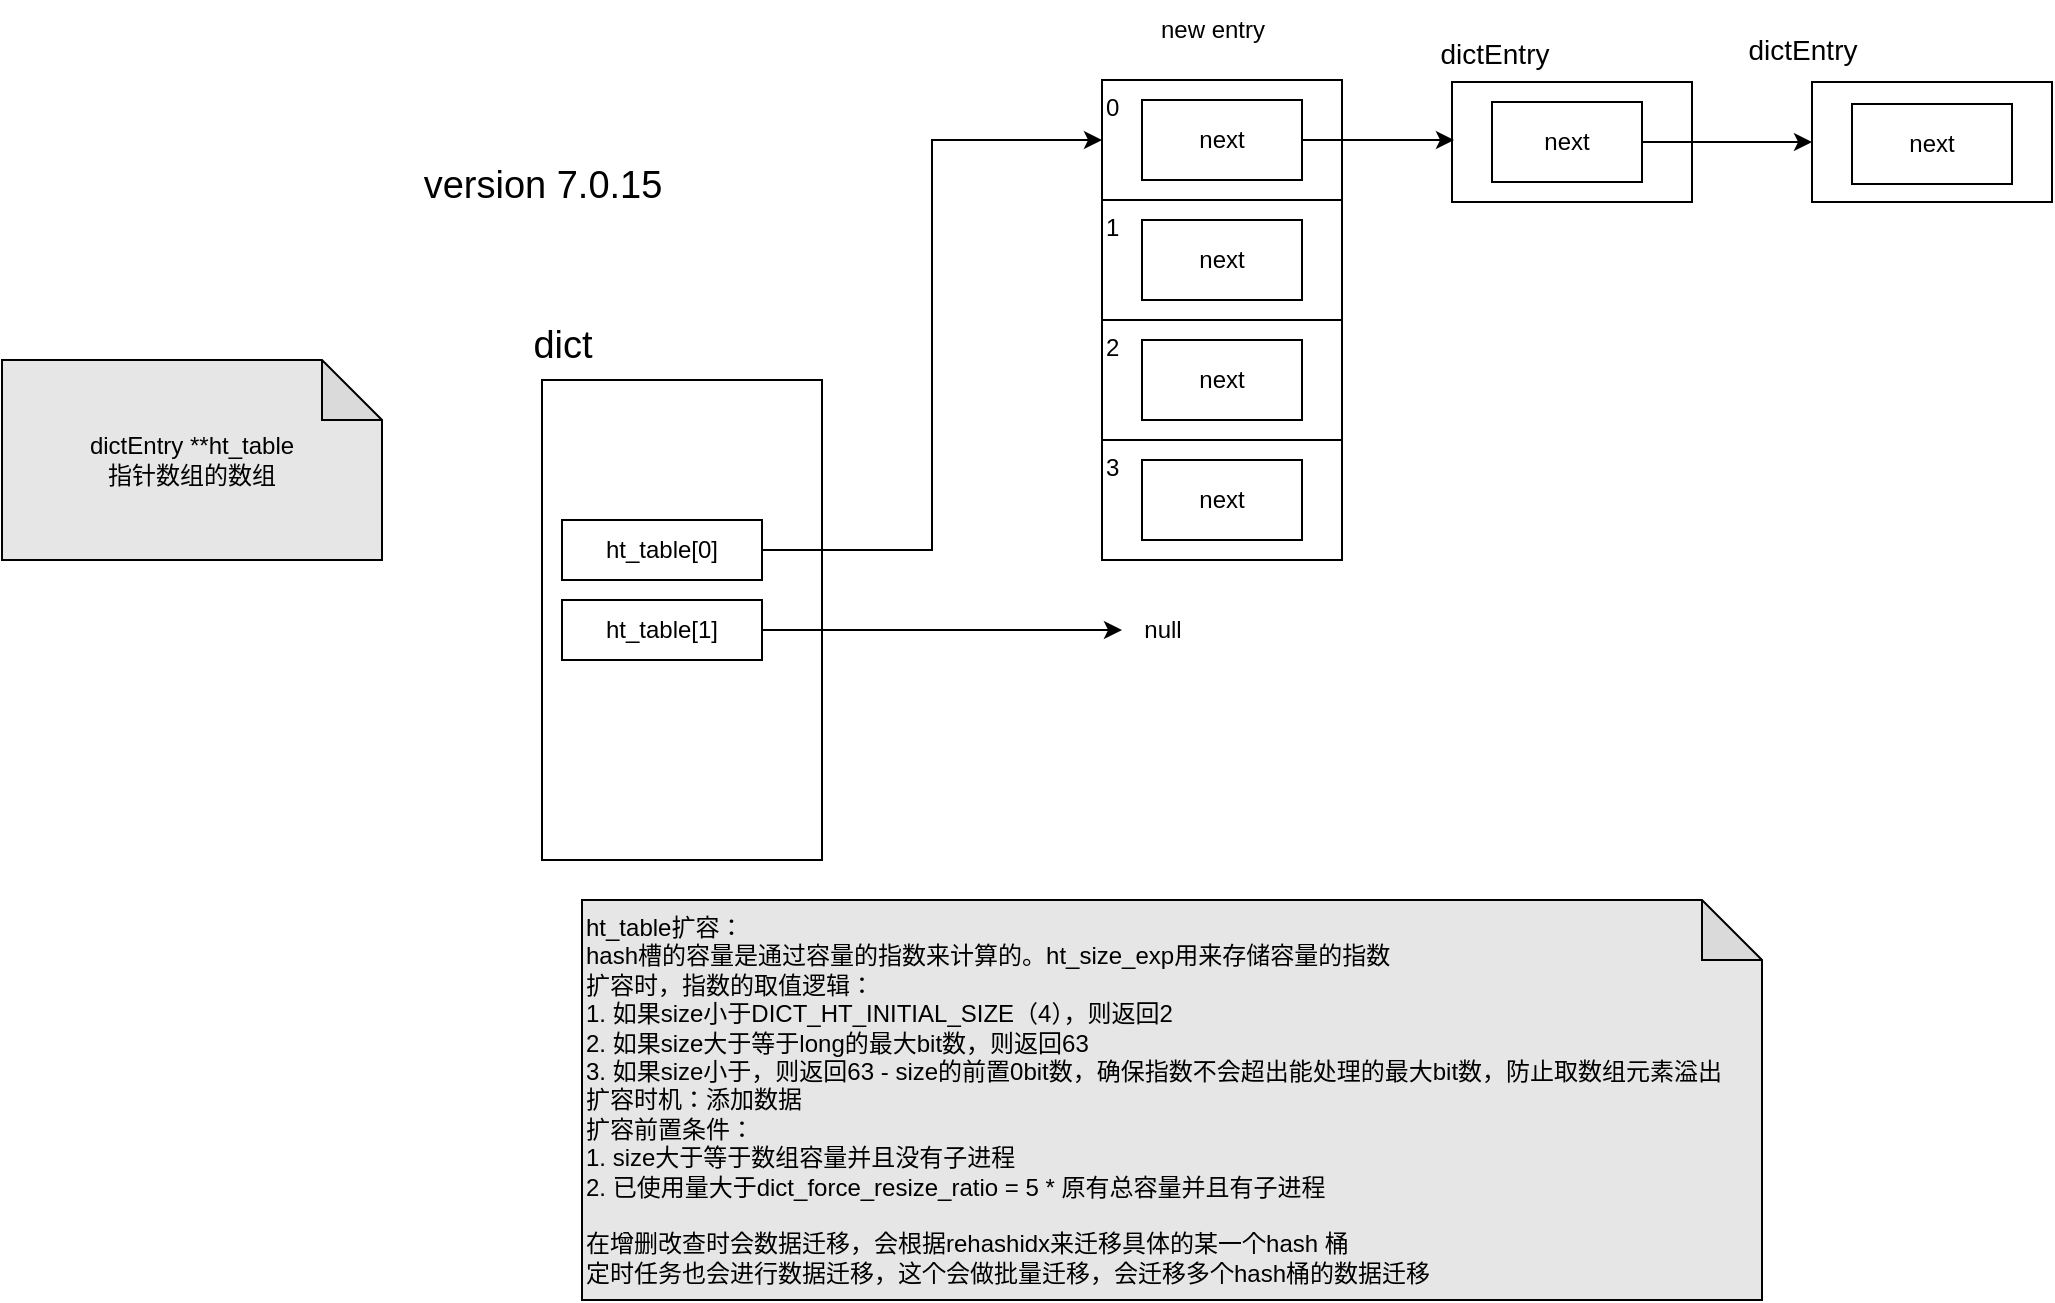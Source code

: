 <mxfile version="26.2.12">
  <diagram name="第 1 页" id="94je1vxSOdhImaoz7nrM">
    <mxGraphModel dx="2063" dy="790" grid="1" gridSize="10" guides="1" tooltips="1" connect="1" arrows="1" fold="1" page="1" pageScale="1" pageWidth="827" pageHeight="1169" math="0" shadow="0">
      <root>
        <mxCell id="0" />
        <mxCell id="1" parent="0" />
        <mxCell id="Xx1ZGW-cqv-4vBmC9HKy-1" value="&lt;div&gt;&lt;div&gt;&lt;br&gt;&lt;/div&gt;&lt;/div&gt;" style="rounded=0;whiteSpace=wrap;html=1;" parent="1" vertex="1">
          <mxGeometry x="30" y="230" width="140" height="240" as="geometry" />
        </mxCell>
        <mxCell id="Xx1ZGW-cqv-4vBmC9HKy-2" value="dict" style="text;html=1;align=center;verticalAlign=middle;resizable=0;points=[];autosize=1;strokeColor=none;fillColor=none;fontSize=19;" parent="1" vertex="1">
          <mxGeometry x="15" y="193" width="50" height="40" as="geometry" />
        </mxCell>
        <mxCell id="Xx1ZGW-cqv-4vBmC9HKy-9" value="" style="edgeStyle=orthogonalEdgeStyle;rounded=0;orthogonalLoop=1;jettySize=auto;html=1;exitX=1;exitY=0.5;exitDx=0;exitDy=0;" parent="1" source="Xx1ZGW-cqv-4vBmC9HKy-18" target="Xx1ZGW-cqv-4vBmC9HKy-19" edge="1">
          <mxGeometry relative="1" as="geometry">
            <mxPoint x="354" y="380" as="targetPoint" />
            <Array as="points">
              <mxPoint x="290" y="355" />
            </Array>
          </mxGeometry>
        </mxCell>
        <mxCell id="Xx1ZGW-cqv-4vBmC9HKy-29" style="edgeStyle=orthogonalEdgeStyle;rounded=0;orthogonalLoop=1;jettySize=auto;html=1;entryX=0;entryY=0.5;entryDx=0;entryDy=0;" parent="1" source="Xx1ZGW-cqv-4vBmC9HKy-3" target="Xx1ZGW-cqv-4vBmC9HKy-25" edge="1">
          <mxGeometry relative="1" as="geometry" />
        </mxCell>
        <mxCell id="Xx1ZGW-cqv-4vBmC9HKy-3" value="ht_table[0]" style="rounded=0;whiteSpace=wrap;html=1;" parent="1" vertex="1">
          <mxGeometry x="40" y="300" width="100" height="30" as="geometry" />
        </mxCell>
        <mxCell id="Xx1ZGW-cqv-4vBmC9HKy-5" value="" style="whiteSpace=wrap;html=1;rounded=0;" parent="1" vertex="1">
          <mxGeometry x="485" y="81" width="120" height="60" as="geometry" />
        </mxCell>
        <mxCell id="Xx1ZGW-cqv-4vBmC9HKy-7" value="dictEntry" style="text;html=1;align=center;verticalAlign=middle;resizable=0;points=[];autosize=1;strokeColor=none;fillColor=none;fontSize=14;" parent="1" vertex="1">
          <mxGeometry x="466" y="52" width="80" height="30" as="geometry" />
        </mxCell>
        <mxCell id="Xx1ZGW-cqv-4vBmC9HKy-40" style="edgeStyle=orthogonalEdgeStyle;rounded=0;orthogonalLoop=1;jettySize=auto;html=1;exitX=1;exitY=0.5;exitDx=0;exitDy=0;entryX=0;entryY=0.5;entryDx=0;entryDy=0;" parent="1" source="Xx1ZGW-cqv-4vBmC9HKy-11" target="Xx1ZGW-cqv-4vBmC9HKy-13" edge="1">
          <mxGeometry relative="1" as="geometry" />
        </mxCell>
        <mxCell id="Xx1ZGW-cqv-4vBmC9HKy-11" value="next" style="whiteSpace=wrap;html=1;rounded=0;" parent="1" vertex="1">
          <mxGeometry x="505" y="91" width="75" height="40" as="geometry" />
        </mxCell>
        <mxCell id="Xx1ZGW-cqv-4vBmC9HKy-13" value="" style="whiteSpace=wrap;html=1;rounded=0;" parent="1" vertex="1">
          <mxGeometry x="665" y="81" width="120" height="60" as="geometry" />
        </mxCell>
        <mxCell id="Xx1ZGW-cqv-4vBmC9HKy-14" value="next" style="whiteSpace=wrap;html=1;rounded=0;" parent="1" vertex="1">
          <mxGeometry x="685" y="92" width="80" height="40" as="geometry" />
        </mxCell>
        <mxCell id="Xx1ZGW-cqv-4vBmC9HKy-16" value="&lt;span style=&quot;font-size: 14px;&quot;&gt;dictEntry&lt;/span&gt;" style="text;html=1;align=center;verticalAlign=middle;resizable=0;points=[];autosize=1;strokeColor=none;fillColor=none;" parent="1" vertex="1">
          <mxGeometry x="620" y="50" width="80" height="30" as="geometry" />
        </mxCell>
        <mxCell id="Xx1ZGW-cqv-4vBmC9HKy-17" value="version 7.0.15" style="text;html=1;align=center;verticalAlign=middle;resizable=0;points=[];autosize=1;strokeColor=none;fillColor=none;fontSize=19;" parent="1" vertex="1">
          <mxGeometry x="-40" y="113" width="140" height="40" as="geometry" />
        </mxCell>
        <mxCell id="Xx1ZGW-cqv-4vBmC9HKy-18" value="ht_table[1]" style="rounded=0;whiteSpace=wrap;html=1;" parent="1" vertex="1">
          <mxGeometry x="40" y="340" width="100" height="30" as="geometry" />
        </mxCell>
        <mxCell id="Xx1ZGW-cqv-4vBmC9HKy-19" value="null" style="text;html=1;align=center;verticalAlign=middle;resizable=0;points=[];autosize=1;strokeColor=none;fillColor=none;" parent="1" vertex="1">
          <mxGeometry x="320" y="340" width="40" height="30" as="geometry" />
        </mxCell>
        <mxCell id="Xx1ZGW-cqv-4vBmC9HKy-23" value="dictEntry **ht_table&lt;div style=&quot;text-wrap-mode: nowrap;&quot;&gt;&lt;span style=&quot;text-wrap-mode: wrap;&quot;&gt;指针数组的数组&lt;/span&gt;&lt;/div&gt;" style="shape=note;whiteSpace=wrap;html=1;backgroundOutline=1;darkOpacity=0.05;fillColor=#E6E6E6;" parent="1" vertex="1">
          <mxGeometry x="-240" y="220" width="190" height="100" as="geometry" />
        </mxCell>
        <mxCell id="Xx1ZGW-cqv-4vBmC9HKy-25" value="0" style="whiteSpace=wrap;html=1;rounded=0;align=left;verticalAlign=top;" parent="1" vertex="1">
          <mxGeometry x="310" y="80" width="120" height="60" as="geometry" />
        </mxCell>
        <mxCell id="Xx1ZGW-cqv-4vBmC9HKy-30" style="edgeStyle=orthogonalEdgeStyle;rounded=0;orthogonalLoop=1;jettySize=auto;html=1;exitX=1;exitY=0.5;exitDx=0;exitDy=0;" parent="1" source="Xx1ZGW-cqv-4vBmC9HKy-26" edge="1">
          <mxGeometry relative="1" as="geometry">
            <mxPoint x="486" y="110" as="targetPoint" />
          </mxGeometry>
        </mxCell>
        <mxCell id="Xx1ZGW-cqv-4vBmC9HKy-26" value="next" style="whiteSpace=wrap;html=1;rounded=0;" parent="1" vertex="1">
          <mxGeometry x="330" y="90" width="80" height="40" as="geometry" />
        </mxCell>
        <mxCell id="Xx1ZGW-cqv-4vBmC9HKy-27" value="new entry" style="text;html=1;align=center;verticalAlign=middle;resizable=0;points=[];autosize=1;strokeColor=none;fillColor=none;" parent="1" vertex="1">
          <mxGeometry x="325" y="40" width="80" height="30" as="geometry" />
        </mxCell>
        <mxCell id="Xx1ZGW-cqv-4vBmC9HKy-31" value="ht_table扩容：&lt;div&gt;hash槽的容量是通过容量的指数来计算的。ht_size_exp用来存储容量的指数&lt;/div&gt;&lt;div&gt;扩容时，指数的取值逻辑：&lt;br&gt;&lt;div&gt;1. 如果size小于DICT_HT_INITIAL_SIZE（4），则返回2&lt;/div&gt;&lt;/div&gt;&lt;div&gt;2. 如果size大于等于long的最大bit数，则返回63&lt;/div&gt;&lt;div&gt;3. 如果size小于，则返回63 - size的前置0bit数，确保指数不会超出能处理的最大bit数，防止取数组元素溢出&lt;/div&gt;&lt;div&gt;扩容时机：添加数据&lt;/div&gt;&lt;div&gt;扩容前置条件：&lt;/div&gt;&lt;div&gt;1. size大于等于数组容量并且没有子进程&lt;/div&gt;&lt;div&gt;2. 已使用量大于dict_force_resize_ratio = 5 * 原有总容量并且有子进程&lt;/div&gt;&lt;div&gt;&lt;br&gt;&lt;/div&gt;&lt;div&gt;在增删改查时会数据迁移，会根据rehashidx来迁移具体的某一个hash 桶&lt;/div&gt;&lt;div&gt;定时任务也会进行数据迁移，这个会做批量迁移，会迁移多个hash桶的数据迁移&lt;/div&gt;" style="shape=note;whiteSpace=wrap;html=1;backgroundOutline=1;darkOpacity=0.05;fillColor=#E6E6E6;align=left;verticalAlign=top;" parent="1" vertex="1">
          <mxGeometry x="50" y="490" width="590" height="200" as="geometry" />
        </mxCell>
        <mxCell id="Xx1ZGW-cqv-4vBmC9HKy-32" value="1" style="whiteSpace=wrap;html=1;rounded=0;align=left;verticalAlign=top;" parent="1" vertex="1">
          <mxGeometry x="310" y="140" width="120" height="60" as="geometry" />
        </mxCell>
        <mxCell id="Xx1ZGW-cqv-4vBmC9HKy-33" value="next" style="whiteSpace=wrap;html=1;rounded=0;" parent="1" vertex="1">
          <mxGeometry x="330" y="150" width="80" height="40" as="geometry" />
        </mxCell>
        <mxCell id="Xx1ZGW-cqv-4vBmC9HKy-35" value="2" style="whiteSpace=wrap;html=1;rounded=0;align=left;verticalAlign=top;" parent="1" vertex="1">
          <mxGeometry x="310" y="200" width="120" height="60" as="geometry" />
        </mxCell>
        <mxCell id="Xx1ZGW-cqv-4vBmC9HKy-36" value="next" style="whiteSpace=wrap;html=1;rounded=0;" parent="1" vertex="1">
          <mxGeometry x="330" y="210" width="80" height="40" as="geometry" />
        </mxCell>
        <mxCell id="Xx1ZGW-cqv-4vBmC9HKy-37" value="3" style="whiteSpace=wrap;html=1;rounded=0;align=left;verticalAlign=top;" parent="1" vertex="1">
          <mxGeometry x="310" y="260" width="120" height="60" as="geometry" />
        </mxCell>
        <mxCell id="Xx1ZGW-cqv-4vBmC9HKy-38" value="next" style="whiteSpace=wrap;html=1;rounded=0;" parent="1" vertex="1">
          <mxGeometry x="330" y="270" width="80" height="40" as="geometry" />
        </mxCell>
      </root>
    </mxGraphModel>
  </diagram>
</mxfile>
